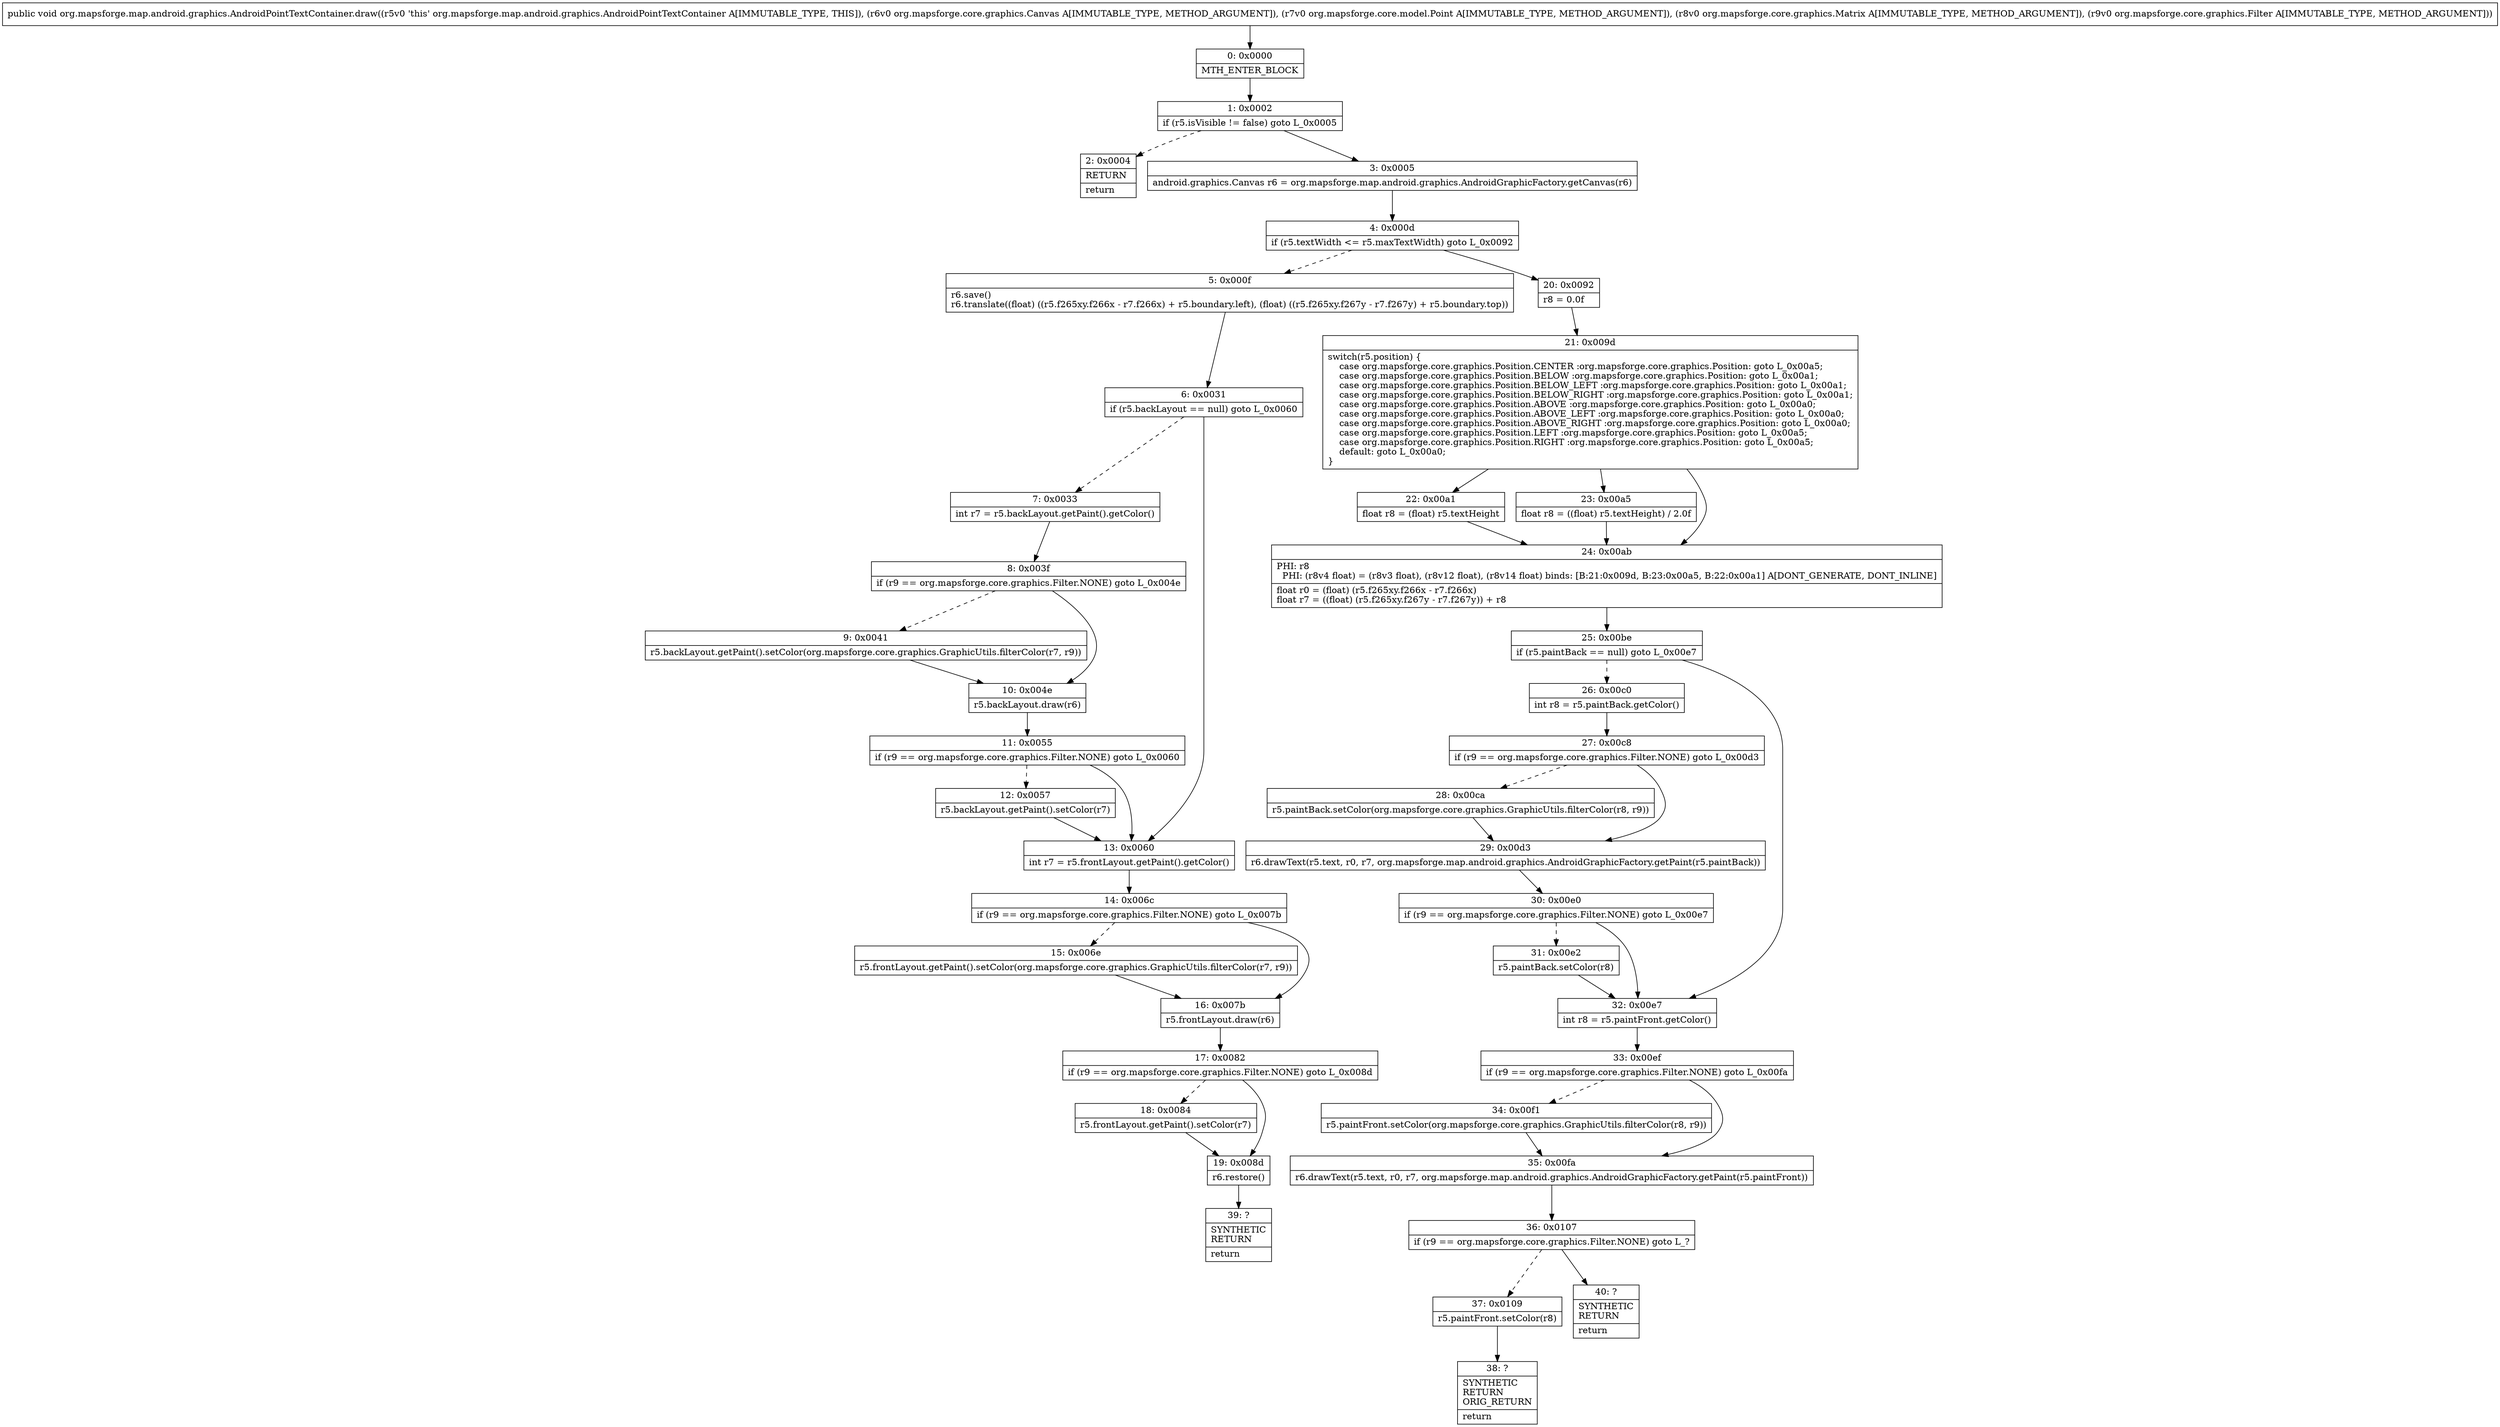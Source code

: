 digraph "CFG fororg.mapsforge.map.android.graphics.AndroidPointTextContainer.draw(Lorg\/mapsforge\/core\/graphics\/Canvas;Lorg\/mapsforge\/core\/model\/Point;Lorg\/mapsforge\/core\/graphics\/Matrix;Lorg\/mapsforge\/core\/graphics\/Filter;)V" {
Node_0 [shape=record,label="{0\:\ 0x0000|MTH_ENTER_BLOCK\l}"];
Node_1 [shape=record,label="{1\:\ 0x0002|if (r5.isVisible != false) goto L_0x0005\l}"];
Node_2 [shape=record,label="{2\:\ 0x0004|RETURN\l|return\l}"];
Node_3 [shape=record,label="{3\:\ 0x0005|android.graphics.Canvas r6 = org.mapsforge.map.android.graphics.AndroidGraphicFactory.getCanvas(r6)\l}"];
Node_4 [shape=record,label="{4\:\ 0x000d|if (r5.textWidth \<= r5.maxTextWidth) goto L_0x0092\l}"];
Node_5 [shape=record,label="{5\:\ 0x000f|r6.save()\lr6.translate((float) ((r5.f265xy.f266x \- r7.f266x) + r5.boundary.left), (float) ((r5.f265xy.f267y \- r7.f267y) + r5.boundary.top))\l}"];
Node_6 [shape=record,label="{6\:\ 0x0031|if (r5.backLayout == null) goto L_0x0060\l}"];
Node_7 [shape=record,label="{7\:\ 0x0033|int r7 = r5.backLayout.getPaint().getColor()\l}"];
Node_8 [shape=record,label="{8\:\ 0x003f|if (r9 == org.mapsforge.core.graphics.Filter.NONE) goto L_0x004e\l}"];
Node_9 [shape=record,label="{9\:\ 0x0041|r5.backLayout.getPaint().setColor(org.mapsforge.core.graphics.GraphicUtils.filterColor(r7, r9))\l}"];
Node_10 [shape=record,label="{10\:\ 0x004e|r5.backLayout.draw(r6)\l}"];
Node_11 [shape=record,label="{11\:\ 0x0055|if (r9 == org.mapsforge.core.graphics.Filter.NONE) goto L_0x0060\l}"];
Node_12 [shape=record,label="{12\:\ 0x0057|r5.backLayout.getPaint().setColor(r7)\l}"];
Node_13 [shape=record,label="{13\:\ 0x0060|int r7 = r5.frontLayout.getPaint().getColor()\l}"];
Node_14 [shape=record,label="{14\:\ 0x006c|if (r9 == org.mapsforge.core.graphics.Filter.NONE) goto L_0x007b\l}"];
Node_15 [shape=record,label="{15\:\ 0x006e|r5.frontLayout.getPaint().setColor(org.mapsforge.core.graphics.GraphicUtils.filterColor(r7, r9))\l}"];
Node_16 [shape=record,label="{16\:\ 0x007b|r5.frontLayout.draw(r6)\l}"];
Node_17 [shape=record,label="{17\:\ 0x0082|if (r9 == org.mapsforge.core.graphics.Filter.NONE) goto L_0x008d\l}"];
Node_18 [shape=record,label="{18\:\ 0x0084|r5.frontLayout.getPaint().setColor(r7)\l}"];
Node_19 [shape=record,label="{19\:\ 0x008d|r6.restore()\l}"];
Node_20 [shape=record,label="{20\:\ 0x0092|r8 = 0.0f\l}"];
Node_21 [shape=record,label="{21\:\ 0x009d|switch(r5.position) \{\l    case org.mapsforge.core.graphics.Position.CENTER :org.mapsforge.core.graphics.Position: goto L_0x00a5;\l    case org.mapsforge.core.graphics.Position.BELOW :org.mapsforge.core.graphics.Position: goto L_0x00a1;\l    case org.mapsforge.core.graphics.Position.BELOW_LEFT :org.mapsforge.core.graphics.Position: goto L_0x00a1;\l    case org.mapsforge.core.graphics.Position.BELOW_RIGHT :org.mapsforge.core.graphics.Position: goto L_0x00a1;\l    case org.mapsforge.core.graphics.Position.ABOVE :org.mapsforge.core.graphics.Position: goto L_0x00a0;\l    case org.mapsforge.core.graphics.Position.ABOVE_LEFT :org.mapsforge.core.graphics.Position: goto L_0x00a0;\l    case org.mapsforge.core.graphics.Position.ABOVE_RIGHT :org.mapsforge.core.graphics.Position: goto L_0x00a0;\l    case org.mapsforge.core.graphics.Position.LEFT :org.mapsforge.core.graphics.Position: goto L_0x00a5;\l    case org.mapsforge.core.graphics.Position.RIGHT :org.mapsforge.core.graphics.Position: goto L_0x00a5;\l    default: goto L_0x00a0;\l\}\l}"];
Node_22 [shape=record,label="{22\:\ 0x00a1|float r8 = (float) r5.textHeight\l}"];
Node_23 [shape=record,label="{23\:\ 0x00a5|float r8 = ((float) r5.textHeight) \/ 2.0f\l}"];
Node_24 [shape=record,label="{24\:\ 0x00ab|PHI: r8 \l  PHI: (r8v4 float) = (r8v3 float), (r8v12 float), (r8v14 float) binds: [B:21:0x009d, B:23:0x00a5, B:22:0x00a1] A[DONT_GENERATE, DONT_INLINE]\l|float r0 = (float) (r5.f265xy.f266x \- r7.f266x)\lfloat r7 = ((float) (r5.f265xy.f267y \- r7.f267y)) + r8\l}"];
Node_25 [shape=record,label="{25\:\ 0x00be|if (r5.paintBack == null) goto L_0x00e7\l}"];
Node_26 [shape=record,label="{26\:\ 0x00c0|int r8 = r5.paintBack.getColor()\l}"];
Node_27 [shape=record,label="{27\:\ 0x00c8|if (r9 == org.mapsforge.core.graphics.Filter.NONE) goto L_0x00d3\l}"];
Node_28 [shape=record,label="{28\:\ 0x00ca|r5.paintBack.setColor(org.mapsforge.core.graphics.GraphicUtils.filterColor(r8, r9))\l}"];
Node_29 [shape=record,label="{29\:\ 0x00d3|r6.drawText(r5.text, r0, r7, org.mapsforge.map.android.graphics.AndroidGraphicFactory.getPaint(r5.paintBack))\l}"];
Node_30 [shape=record,label="{30\:\ 0x00e0|if (r9 == org.mapsforge.core.graphics.Filter.NONE) goto L_0x00e7\l}"];
Node_31 [shape=record,label="{31\:\ 0x00e2|r5.paintBack.setColor(r8)\l}"];
Node_32 [shape=record,label="{32\:\ 0x00e7|int r8 = r5.paintFront.getColor()\l}"];
Node_33 [shape=record,label="{33\:\ 0x00ef|if (r9 == org.mapsforge.core.graphics.Filter.NONE) goto L_0x00fa\l}"];
Node_34 [shape=record,label="{34\:\ 0x00f1|r5.paintFront.setColor(org.mapsforge.core.graphics.GraphicUtils.filterColor(r8, r9))\l}"];
Node_35 [shape=record,label="{35\:\ 0x00fa|r6.drawText(r5.text, r0, r7, org.mapsforge.map.android.graphics.AndroidGraphicFactory.getPaint(r5.paintFront))\l}"];
Node_36 [shape=record,label="{36\:\ 0x0107|if (r9 == org.mapsforge.core.graphics.Filter.NONE) goto L_?\l}"];
Node_37 [shape=record,label="{37\:\ 0x0109|r5.paintFront.setColor(r8)\l}"];
Node_38 [shape=record,label="{38\:\ ?|SYNTHETIC\lRETURN\lORIG_RETURN\l|return\l}"];
Node_39 [shape=record,label="{39\:\ ?|SYNTHETIC\lRETURN\l|return\l}"];
Node_40 [shape=record,label="{40\:\ ?|SYNTHETIC\lRETURN\l|return\l}"];
MethodNode[shape=record,label="{public void org.mapsforge.map.android.graphics.AndroidPointTextContainer.draw((r5v0 'this' org.mapsforge.map.android.graphics.AndroidPointTextContainer A[IMMUTABLE_TYPE, THIS]), (r6v0 org.mapsforge.core.graphics.Canvas A[IMMUTABLE_TYPE, METHOD_ARGUMENT]), (r7v0 org.mapsforge.core.model.Point A[IMMUTABLE_TYPE, METHOD_ARGUMENT]), (r8v0 org.mapsforge.core.graphics.Matrix A[IMMUTABLE_TYPE, METHOD_ARGUMENT]), (r9v0 org.mapsforge.core.graphics.Filter A[IMMUTABLE_TYPE, METHOD_ARGUMENT])) }"];
MethodNode -> Node_0;
Node_0 -> Node_1;
Node_1 -> Node_2[style=dashed];
Node_1 -> Node_3;
Node_3 -> Node_4;
Node_4 -> Node_5[style=dashed];
Node_4 -> Node_20;
Node_5 -> Node_6;
Node_6 -> Node_7[style=dashed];
Node_6 -> Node_13;
Node_7 -> Node_8;
Node_8 -> Node_9[style=dashed];
Node_8 -> Node_10;
Node_9 -> Node_10;
Node_10 -> Node_11;
Node_11 -> Node_12[style=dashed];
Node_11 -> Node_13;
Node_12 -> Node_13;
Node_13 -> Node_14;
Node_14 -> Node_15[style=dashed];
Node_14 -> Node_16;
Node_15 -> Node_16;
Node_16 -> Node_17;
Node_17 -> Node_18[style=dashed];
Node_17 -> Node_19;
Node_18 -> Node_19;
Node_19 -> Node_39;
Node_20 -> Node_21;
Node_21 -> Node_22;
Node_21 -> Node_23;
Node_21 -> Node_24;
Node_22 -> Node_24;
Node_23 -> Node_24;
Node_24 -> Node_25;
Node_25 -> Node_26[style=dashed];
Node_25 -> Node_32;
Node_26 -> Node_27;
Node_27 -> Node_28[style=dashed];
Node_27 -> Node_29;
Node_28 -> Node_29;
Node_29 -> Node_30;
Node_30 -> Node_31[style=dashed];
Node_30 -> Node_32;
Node_31 -> Node_32;
Node_32 -> Node_33;
Node_33 -> Node_34[style=dashed];
Node_33 -> Node_35;
Node_34 -> Node_35;
Node_35 -> Node_36;
Node_36 -> Node_37[style=dashed];
Node_36 -> Node_40;
Node_37 -> Node_38;
}

